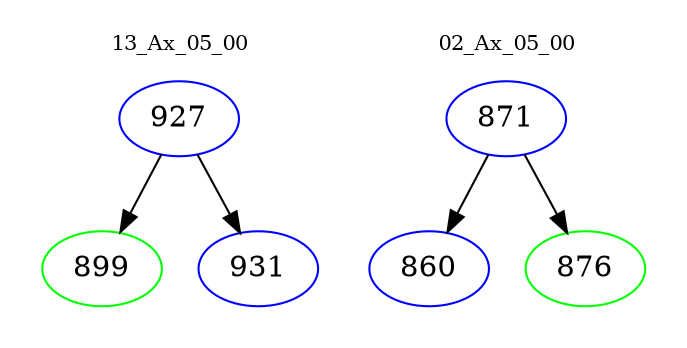 digraph{
subgraph cluster_0 {
color = white
label = "13_Ax_05_00";
fontsize=10;
T0_927 [label="927", color="blue"]
T0_927 -> T0_899 [color="black"]
T0_899 [label="899", color="green"]
T0_927 -> T0_931 [color="black"]
T0_931 [label="931", color="blue"]
}
subgraph cluster_1 {
color = white
label = "02_Ax_05_00";
fontsize=10;
T1_871 [label="871", color="blue"]
T1_871 -> T1_860 [color="black"]
T1_860 [label="860", color="blue"]
T1_871 -> T1_876 [color="black"]
T1_876 [label="876", color="green"]
}
}
